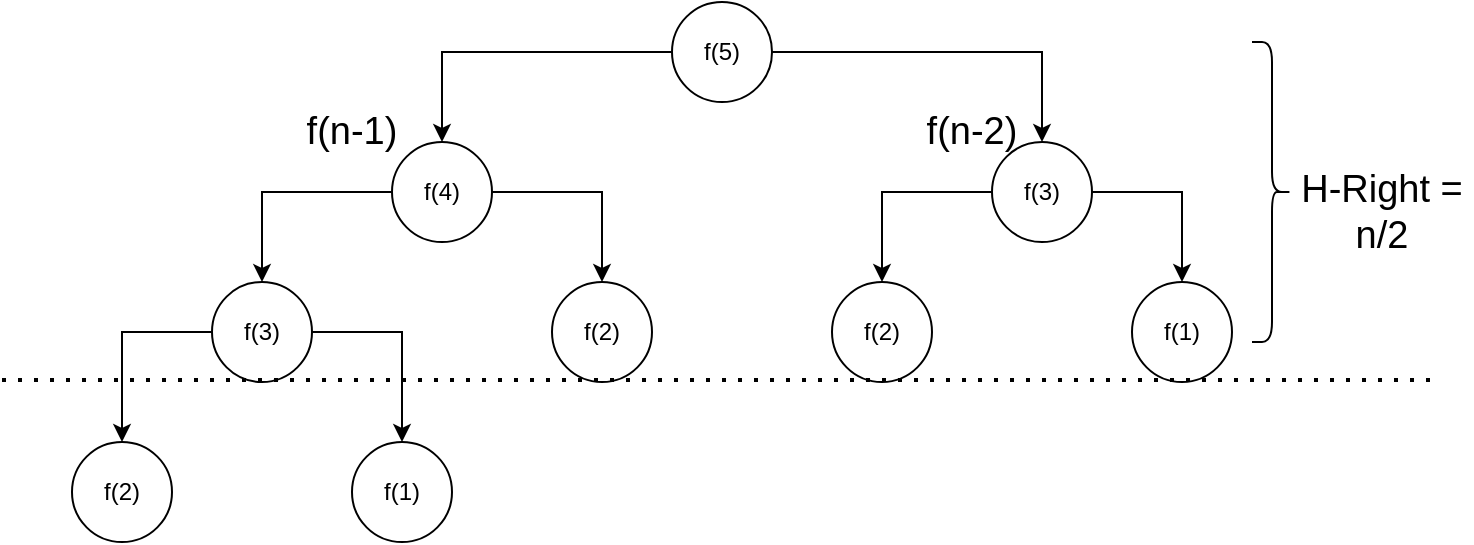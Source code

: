 <mxfile version="20.3.0" type="github">
  <diagram id="lIIq4QCSVwjix3l61zaa" name="第 1 页">
    <mxGraphModel dx="1375" dy="754" grid="1" gridSize="10" guides="1" tooltips="1" connect="1" arrows="1" fold="1" page="1" pageScale="1" pageWidth="827" pageHeight="1169" math="0" shadow="0">
      <root>
        <mxCell id="0" />
        <mxCell id="1" parent="0" />
        <mxCell id="cQjYCwoOmETKq7b5p8DL-3" value="" style="edgeStyle=orthogonalEdgeStyle;rounded=0;orthogonalLoop=1;jettySize=auto;html=1;" edge="1" parent="1" source="cQjYCwoOmETKq7b5p8DL-1" target="cQjYCwoOmETKq7b5p8DL-2">
          <mxGeometry relative="1" as="geometry" />
        </mxCell>
        <mxCell id="cQjYCwoOmETKq7b5p8DL-5" value="" style="edgeStyle=orthogonalEdgeStyle;rounded=0;orthogonalLoop=1;jettySize=auto;html=1;" edge="1" parent="1" source="cQjYCwoOmETKq7b5p8DL-1" target="cQjYCwoOmETKq7b5p8DL-4">
          <mxGeometry relative="1" as="geometry" />
        </mxCell>
        <mxCell id="cQjYCwoOmETKq7b5p8DL-1" value="f(5)" style="ellipse;whiteSpace=wrap;html=1;aspect=fixed;" vertex="1" parent="1">
          <mxGeometry x="380" y="120" width="50" height="50" as="geometry" />
        </mxCell>
        <mxCell id="cQjYCwoOmETKq7b5p8DL-7" value="" style="edgeStyle=orthogonalEdgeStyle;rounded=0;orthogonalLoop=1;jettySize=auto;html=1;" edge="1" parent="1" source="cQjYCwoOmETKq7b5p8DL-2" target="cQjYCwoOmETKq7b5p8DL-6">
          <mxGeometry relative="1" as="geometry" />
        </mxCell>
        <mxCell id="cQjYCwoOmETKq7b5p8DL-9" value="" style="edgeStyle=orthogonalEdgeStyle;rounded=0;orthogonalLoop=1;jettySize=auto;html=1;" edge="1" parent="1" source="cQjYCwoOmETKq7b5p8DL-2" target="cQjYCwoOmETKq7b5p8DL-8">
          <mxGeometry relative="1" as="geometry" />
        </mxCell>
        <mxCell id="cQjYCwoOmETKq7b5p8DL-2" value="f(4)" style="ellipse;whiteSpace=wrap;html=1;aspect=fixed;" vertex="1" parent="1">
          <mxGeometry x="240" y="190" width="50" height="50" as="geometry" />
        </mxCell>
        <mxCell id="cQjYCwoOmETKq7b5p8DL-11" value="" style="edgeStyle=orthogonalEdgeStyle;rounded=0;orthogonalLoop=1;jettySize=auto;html=1;" edge="1" parent="1" source="cQjYCwoOmETKq7b5p8DL-4" target="cQjYCwoOmETKq7b5p8DL-10">
          <mxGeometry relative="1" as="geometry" />
        </mxCell>
        <mxCell id="cQjYCwoOmETKq7b5p8DL-13" value="" style="edgeStyle=orthogonalEdgeStyle;rounded=0;orthogonalLoop=1;jettySize=auto;html=1;" edge="1" parent="1" source="cQjYCwoOmETKq7b5p8DL-4" target="cQjYCwoOmETKq7b5p8DL-12">
          <mxGeometry relative="1" as="geometry" />
        </mxCell>
        <mxCell id="cQjYCwoOmETKq7b5p8DL-4" value="f(3)" style="ellipse;whiteSpace=wrap;html=1;aspect=fixed;" vertex="1" parent="1">
          <mxGeometry x="540" y="190" width="50" height="50" as="geometry" />
        </mxCell>
        <mxCell id="cQjYCwoOmETKq7b5p8DL-15" value="" style="edgeStyle=orthogonalEdgeStyle;rounded=0;orthogonalLoop=1;jettySize=auto;html=1;" edge="1" parent="1" source="cQjYCwoOmETKq7b5p8DL-6" target="cQjYCwoOmETKq7b5p8DL-14">
          <mxGeometry relative="1" as="geometry" />
        </mxCell>
        <mxCell id="cQjYCwoOmETKq7b5p8DL-17" value="" style="edgeStyle=orthogonalEdgeStyle;rounded=0;orthogonalLoop=1;jettySize=auto;html=1;" edge="1" parent="1" source="cQjYCwoOmETKq7b5p8DL-6" target="cQjYCwoOmETKq7b5p8DL-16">
          <mxGeometry relative="1" as="geometry" />
        </mxCell>
        <mxCell id="cQjYCwoOmETKq7b5p8DL-6" value="f(3)" style="ellipse;whiteSpace=wrap;html=1;aspect=fixed;" vertex="1" parent="1">
          <mxGeometry x="150" y="260" width="50" height="50" as="geometry" />
        </mxCell>
        <mxCell id="cQjYCwoOmETKq7b5p8DL-8" value="f(2)" style="ellipse;whiteSpace=wrap;html=1;aspect=fixed;" vertex="1" parent="1">
          <mxGeometry x="320" y="260" width="50" height="50" as="geometry" />
        </mxCell>
        <mxCell id="cQjYCwoOmETKq7b5p8DL-10" value="f(2)" style="ellipse;whiteSpace=wrap;html=1;aspect=fixed;" vertex="1" parent="1">
          <mxGeometry x="460" y="260" width="50" height="50" as="geometry" />
        </mxCell>
        <mxCell id="cQjYCwoOmETKq7b5p8DL-12" value="f(1)" style="ellipse;whiteSpace=wrap;html=1;aspect=fixed;" vertex="1" parent="1">
          <mxGeometry x="610" y="260" width="50" height="50" as="geometry" />
        </mxCell>
        <mxCell id="cQjYCwoOmETKq7b5p8DL-14" value="f(2)" style="ellipse;whiteSpace=wrap;html=1;aspect=fixed;" vertex="1" parent="1">
          <mxGeometry x="80" y="340" width="50" height="50" as="geometry" />
        </mxCell>
        <mxCell id="cQjYCwoOmETKq7b5p8DL-16" value="f(1)" style="ellipse;whiteSpace=wrap;html=1;aspect=fixed;" vertex="1" parent="1">
          <mxGeometry x="220" y="340" width="50" height="50" as="geometry" />
        </mxCell>
        <mxCell id="cQjYCwoOmETKq7b5p8DL-18" value="" style="endArrow=none;dashed=1;html=1;dashPattern=1 3;strokeWidth=2;rounded=0;" edge="1" parent="1">
          <mxGeometry width="50" height="50" relative="1" as="geometry">
            <mxPoint x="45" y="309" as="sourcePoint" />
            <mxPoint x="765" y="309" as="targetPoint" />
          </mxGeometry>
        </mxCell>
        <mxCell id="cQjYCwoOmETKq7b5p8DL-20" value="" style="shape=curlyBracket;whiteSpace=wrap;html=1;rounded=1;flipH=1;" vertex="1" parent="1">
          <mxGeometry x="670" y="140" width="20" height="150" as="geometry" />
        </mxCell>
        <mxCell id="cQjYCwoOmETKq7b5p8DL-21" value="&lt;font style=&quot;font-size: 19px;&quot;&gt;H-Right = n/2&lt;/font&gt;" style="text;html=1;strokeColor=none;fillColor=none;align=center;verticalAlign=middle;whiteSpace=wrap;rounded=0;" vertex="1" parent="1">
          <mxGeometry x="690" y="210" width="90" height="30" as="geometry" />
        </mxCell>
        <mxCell id="cQjYCwoOmETKq7b5p8DL-23" value="f(n-1)" style="text;html=1;strokeColor=none;fillColor=none;align=center;verticalAlign=middle;whiteSpace=wrap;rounded=0;fontSize=19;" vertex="1" parent="1">
          <mxGeometry x="190" y="170" width="60" height="30" as="geometry" />
        </mxCell>
        <mxCell id="cQjYCwoOmETKq7b5p8DL-24" value="f(n-2)" style="text;html=1;strokeColor=none;fillColor=none;align=center;verticalAlign=middle;whiteSpace=wrap;rounded=0;fontSize=19;" vertex="1" parent="1">
          <mxGeometry x="500" y="170" width="60" height="30" as="geometry" />
        </mxCell>
      </root>
    </mxGraphModel>
  </diagram>
</mxfile>
